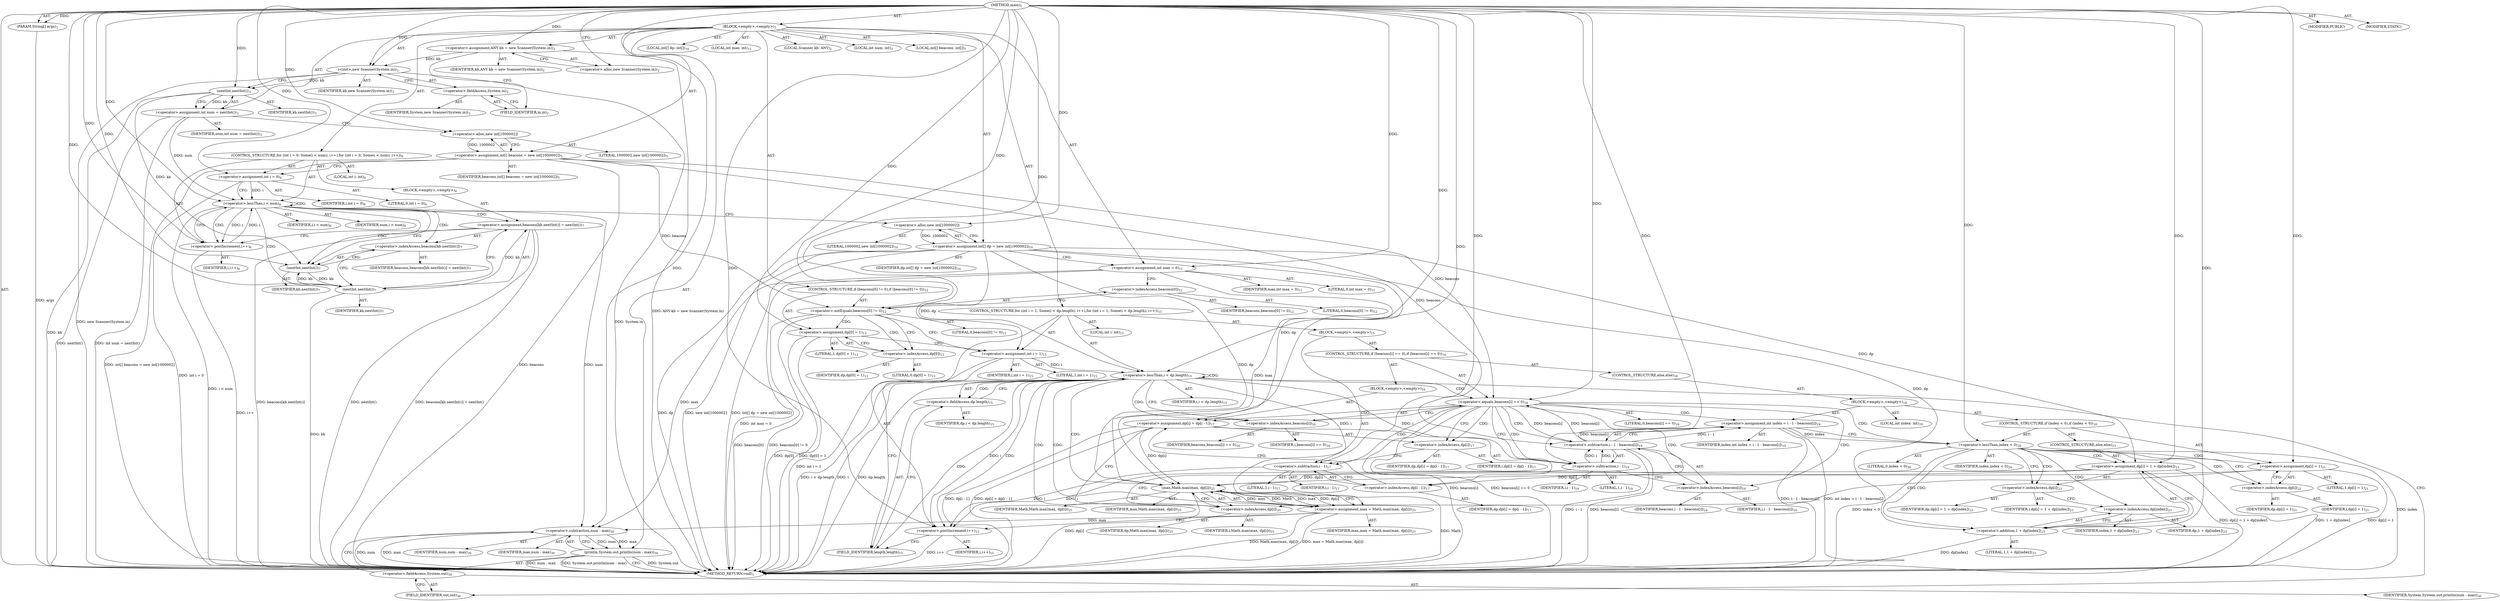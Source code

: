 digraph "main" {  
"19" [label = <(METHOD,main)<SUB>1</SUB>> ]
"20" [label = <(PARAM,String[] args)<SUB>1</SUB>> ]
"21" [label = <(BLOCK,&lt;empty&gt;,&lt;empty&gt;)<SUB>1</SUB>> ]
"4" [label = <(LOCAL,Scanner kb: ANY)<SUB>2</SUB>> ]
"22" [label = <(&lt;operator&gt;.assignment,ANY kb = new Scanner(System.in))<SUB>2</SUB>> ]
"23" [label = <(IDENTIFIER,kb,ANY kb = new Scanner(System.in))<SUB>2</SUB>> ]
"24" [label = <(&lt;operator&gt;.alloc,new Scanner(System.in))<SUB>2</SUB>> ]
"25" [label = <(&lt;init&gt;,new Scanner(System.in))<SUB>2</SUB>> ]
"3" [label = <(IDENTIFIER,kb,new Scanner(System.in))<SUB>2</SUB>> ]
"26" [label = <(&lt;operator&gt;.fieldAccess,System.in)<SUB>2</SUB>> ]
"27" [label = <(IDENTIFIER,System,new Scanner(System.in))<SUB>2</SUB>> ]
"28" [label = <(FIELD_IDENTIFIER,in,in)<SUB>2</SUB>> ]
"29" [label = <(LOCAL,int num: int)<SUB>3</SUB>> ]
"30" [label = <(&lt;operator&gt;.assignment,int num = nextInt())<SUB>3</SUB>> ]
"31" [label = <(IDENTIFIER,num,int num = nextInt())<SUB>3</SUB>> ]
"32" [label = <(nextInt,nextInt())<SUB>3</SUB>> ]
"33" [label = <(IDENTIFIER,kb,nextInt())<SUB>3</SUB>> ]
"34" [label = <(LOCAL,int[] beacons: int[])<SUB>5</SUB>> ]
"35" [label = <(&lt;operator&gt;.assignment,int[] beacons = new int[1000002])<SUB>5</SUB>> ]
"36" [label = <(IDENTIFIER,beacons,int[] beacons = new int[1000002])<SUB>5</SUB>> ]
"37" [label = <(&lt;operator&gt;.alloc,new int[1000002])> ]
"38" [label = <(LITERAL,1000002,new int[1000002])<SUB>5</SUB>> ]
"39" [label = <(CONTROL_STRUCTURE,for (int i = 0; Some(i &lt; num); i++),for (int i = 0; Some(i &lt; num); i++))<SUB>6</SUB>> ]
"40" [label = <(LOCAL,int i: int)<SUB>6</SUB>> ]
"41" [label = <(&lt;operator&gt;.assignment,int i = 0)<SUB>6</SUB>> ]
"42" [label = <(IDENTIFIER,i,int i = 0)<SUB>6</SUB>> ]
"43" [label = <(LITERAL,0,int i = 0)<SUB>6</SUB>> ]
"44" [label = <(&lt;operator&gt;.lessThan,i &lt; num)<SUB>6</SUB>> ]
"45" [label = <(IDENTIFIER,i,i &lt; num)<SUB>6</SUB>> ]
"46" [label = <(IDENTIFIER,num,i &lt; num)<SUB>6</SUB>> ]
"47" [label = <(&lt;operator&gt;.postIncrement,i++)<SUB>6</SUB>> ]
"48" [label = <(IDENTIFIER,i,i++)<SUB>6</SUB>> ]
"49" [label = <(BLOCK,&lt;empty&gt;,&lt;empty&gt;)<SUB>6</SUB>> ]
"50" [label = <(&lt;operator&gt;.assignment,beacons[kb.nextInt()] = nextInt())<SUB>7</SUB>> ]
"51" [label = <(&lt;operator&gt;.indexAccess,beacons[kb.nextInt()])<SUB>7</SUB>> ]
"52" [label = <(IDENTIFIER,beacons,beacons[kb.nextInt()] = nextInt())<SUB>7</SUB>> ]
"53" [label = <(nextInt,nextInt())<SUB>7</SUB>> ]
"54" [label = <(IDENTIFIER,kb,nextInt())<SUB>7</SUB>> ]
"55" [label = <(nextInt,nextInt())<SUB>7</SUB>> ]
"56" [label = <(IDENTIFIER,kb,nextInt())<SUB>7</SUB>> ]
"57" [label = <(LOCAL,int[] dp: int[])<SUB>10</SUB>> ]
"58" [label = <(&lt;operator&gt;.assignment,int[] dp = new int[1000002])<SUB>10</SUB>> ]
"59" [label = <(IDENTIFIER,dp,int[] dp = new int[1000002])<SUB>10</SUB>> ]
"60" [label = <(&lt;operator&gt;.alloc,new int[1000002])> ]
"61" [label = <(LITERAL,1000002,new int[1000002])<SUB>10</SUB>> ]
"62" [label = <(LOCAL,int max: int)<SUB>11</SUB>> ]
"63" [label = <(&lt;operator&gt;.assignment,int max = 0)<SUB>11</SUB>> ]
"64" [label = <(IDENTIFIER,max,int max = 0)<SUB>11</SUB>> ]
"65" [label = <(LITERAL,0,int max = 0)<SUB>11</SUB>> ]
"66" [label = <(CONTROL_STRUCTURE,if (beacons[0] != 0),if (beacons[0] != 0))<SUB>12</SUB>> ]
"67" [label = <(&lt;operator&gt;.notEquals,beacons[0] != 0)<SUB>12</SUB>> ]
"68" [label = <(&lt;operator&gt;.indexAccess,beacons[0])<SUB>12</SUB>> ]
"69" [label = <(IDENTIFIER,beacons,beacons[0] != 0)<SUB>12</SUB>> ]
"70" [label = <(LITERAL,0,beacons[0] != 0)<SUB>12</SUB>> ]
"71" [label = <(LITERAL,0,beacons[0] != 0)<SUB>12</SUB>> ]
"72" [label = <(&lt;operator&gt;.assignment,dp[0] = 1)<SUB>13</SUB>> ]
"73" [label = <(&lt;operator&gt;.indexAccess,dp[0])<SUB>13</SUB>> ]
"74" [label = <(IDENTIFIER,dp,dp[0] = 1)<SUB>13</SUB>> ]
"75" [label = <(LITERAL,0,dp[0] = 1)<SUB>13</SUB>> ]
"76" [label = <(LITERAL,1,dp[0] = 1)<SUB>13</SUB>> ]
"77" [label = <(CONTROL_STRUCTURE,for (int i = 1; Some(i &lt; dp.length); i++),for (int i = 1; Some(i &lt; dp.length); i++))<SUB>15</SUB>> ]
"78" [label = <(LOCAL,int i: int)<SUB>15</SUB>> ]
"79" [label = <(&lt;operator&gt;.assignment,int i = 1)<SUB>15</SUB>> ]
"80" [label = <(IDENTIFIER,i,int i = 1)<SUB>15</SUB>> ]
"81" [label = <(LITERAL,1,int i = 1)<SUB>15</SUB>> ]
"82" [label = <(&lt;operator&gt;.lessThan,i &lt; dp.length)<SUB>15</SUB>> ]
"83" [label = <(IDENTIFIER,i,i &lt; dp.length)<SUB>15</SUB>> ]
"84" [label = <(&lt;operator&gt;.fieldAccess,dp.length)<SUB>15</SUB>> ]
"85" [label = <(IDENTIFIER,dp,i &lt; dp.length)<SUB>15</SUB>> ]
"86" [label = <(FIELD_IDENTIFIER,length,length)<SUB>15</SUB>> ]
"87" [label = <(&lt;operator&gt;.postIncrement,i++)<SUB>15</SUB>> ]
"88" [label = <(IDENTIFIER,i,i++)<SUB>15</SUB>> ]
"89" [label = <(BLOCK,&lt;empty&gt;,&lt;empty&gt;)<SUB>15</SUB>> ]
"90" [label = <(CONTROL_STRUCTURE,if (beacons[i] == 0),if (beacons[i] == 0))<SUB>16</SUB>> ]
"91" [label = <(&lt;operator&gt;.equals,beacons[i] == 0)<SUB>16</SUB>> ]
"92" [label = <(&lt;operator&gt;.indexAccess,beacons[i])<SUB>16</SUB>> ]
"93" [label = <(IDENTIFIER,beacons,beacons[i] == 0)<SUB>16</SUB>> ]
"94" [label = <(IDENTIFIER,i,beacons[i] == 0)<SUB>16</SUB>> ]
"95" [label = <(LITERAL,0,beacons[i] == 0)<SUB>16</SUB>> ]
"96" [label = <(BLOCK,&lt;empty&gt;,&lt;empty&gt;)<SUB>16</SUB>> ]
"97" [label = <(&lt;operator&gt;.assignment,dp[i] = dp[i - 1])<SUB>17</SUB>> ]
"98" [label = <(&lt;operator&gt;.indexAccess,dp[i])<SUB>17</SUB>> ]
"99" [label = <(IDENTIFIER,dp,dp[i] = dp[i - 1])<SUB>17</SUB>> ]
"100" [label = <(IDENTIFIER,i,dp[i] = dp[i - 1])<SUB>17</SUB>> ]
"101" [label = <(&lt;operator&gt;.indexAccess,dp[i - 1])<SUB>17</SUB>> ]
"102" [label = <(IDENTIFIER,dp,dp[i] = dp[i - 1])<SUB>17</SUB>> ]
"103" [label = <(&lt;operator&gt;.subtraction,i - 1)<SUB>17</SUB>> ]
"104" [label = <(IDENTIFIER,i,i - 1)<SUB>17</SUB>> ]
"105" [label = <(LITERAL,1,i - 1)<SUB>17</SUB>> ]
"106" [label = <(CONTROL_STRUCTURE,else,else)<SUB>18</SUB>> ]
"107" [label = <(BLOCK,&lt;empty&gt;,&lt;empty&gt;)<SUB>18</SUB>> ]
"108" [label = <(LOCAL,int index: int)<SUB>19</SUB>> ]
"109" [label = <(&lt;operator&gt;.assignment,int index = i - 1 - beacons[i])<SUB>19</SUB>> ]
"110" [label = <(IDENTIFIER,index,int index = i - 1 - beacons[i])<SUB>19</SUB>> ]
"111" [label = <(&lt;operator&gt;.subtraction,i - 1 - beacons[i])<SUB>19</SUB>> ]
"112" [label = <(&lt;operator&gt;.subtraction,i - 1)<SUB>19</SUB>> ]
"113" [label = <(IDENTIFIER,i,i - 1)<SUB>19</SUB>> ]
"114" [label = <(LITERAL,1,i - 1)<SUB>19</SUB>> ]
"115" [label = <(&lt;operator&gt;.indexAccess,beacons[i])<SUB>19</SUB>> ]
"116" [label = <(IDENTIFIER,beacons,i - 1 - beacons[i])<SUB>19</SUB>> ]
"117" [label = <(IDENTIFIER,i,i - 1 - beacons[i])<SUB>19</SUB>> ]
"118" [label = <(CONTROL_STRUCTURE,if (index &lt; 0),if (index &lt; 0))<SUB>20</SUB>> ]
"119" [label = <(&lt;operator&gt;.lessThan,index &lt; 0)<SUB>20</SUB>> ]
"120" [label = <(IDENTIFIER,index,index &lt; 0)<SUB>20</SUB>> ]
"121" [label = <(LITERAL,0,index &lt; 0)<SUB>20</SUB>> ]
"122" [label = <(&lt;operator&gt;.assignment,dp[i] = 1)<SUB>21</SUB>> ]
"123" [label = <(&lt;operator&gt;.indexAccess,dp[i])<SUB>21</SUB>> ]
"124" [label = <(IDENTIFIER,dp,dp[i] = 1)<SUB>21</SUB>> ]
"125" [label = <(IDENTIFIER,i,dp[i] = 1)<SUB>21</SUB>> ]
"126" [label = <(LITERAL,1,dp[i] = 1)<SUB>21</SUB>> ]
"127" [label = <(CONTROL_STRUCTURE,else,else)<SUB>23</SUB>> ]
"128" [label = <(&lt;operator&gt;.assignment,dp[i] = 1 + dp[index])<SUB>23</SUB>> ]
"129" [label = <(&lt;operator&gt;.indexAccess,dp[i])<SUB>23</SUB>> ]
"130" [label = <(IDENTIFIER,dp,dp[i] = 1 + dp[index])<SUB>23</SUB>> ]
"131" [label = <(IDENTIFIER,i,dp[i] = 1 + dp[index])<SUB>23</SUB>> ]
"132" [label = <(&lt;operator&gt;.addition,1 + dp[index])<SUB>23</SUB>> ]
"133" [label = <(LITERAL,1,1 + dp[index])<SUB>23</SUB>> ]
"134" [label = <(&lt;operator&gt;.indexAccess,dp[index])<SUB>23</SUB>> ]
"135" [label = <(IDENTIFIER,dp,1 + dp[index])<SUB>23</SUB>> ]
"136" [label = <(IDENTIFIER,index,1 + dp[index])<SUB>23</SUB>> ]
"137" [label = <(&lt;operator&gt;.assignment,max = Math.max(max, dp[i]))<SUB>25</SUB>> ]
"138" [label = <(IDENTIFIER,max,max = Math.max(max, dp[i]))<SUB>25</SUB>> ]
"139" [label = <(max,Math.max(max, dp[i]))<SUB>25</SUB>> ]
"140" [label = <(IDENTIFIER,Math,Math.max(max, dp[i]))<SUB>25</SUB>> ]
"141" [label = <(IDENTIFIER,max,Math.max(max, dp[i]))<SUB>25</SUB>> ]
"142" [label = <(&lt;operator&gt;.indexAccess,dp[i])<SUB>25</SUB>> ]
"143" [label = <(IDENTIFIER,dp,Math.max(max, dp[i]))<SUB>25</SUB>> ]
"144" [label = <(IDENTIFIER,i,Math.max(max, dp[i]))<SUB>25</SUB>> ]
"145" [label = <(println,System.out.println(num - max))<SUB>30</SUB>> ]
"146" [label = <(&lt;operator&gt;.fieldAccess,System.out)<SUB>30</SUB>> ]
"147" [label = <(IDENTIFIER,System,System.out.println(num - max))<SUB>30</SUB>> ]
"148" [label = <(FIELD_IDENTIFIER,out,out)<SUB>30</SUB>> ]
"149" [label = <(&lt;operator&gt;.subtraction,num - max)<SUB>30</SUB>> ]
"150" [label = <(IDENTIFIER,num,num - max)<SUB>30</SUB>> ]
"151" [label = <(IDENTIFIER,max,num - max)<SUB>30</SUB>> ]
"152" [label = <(MODIFIER,PUBLIC)> ]
"153" [label = <(MODIFIER,STATIC)> ]
"154" [label = <(METHOD_RETURN,void)<SUB>1</SUB>> ]
  "19" -> "20"  [ label = "AST: "] 
  "19" -> "21"  [ label = "AST: "] 
  "19" -> "152"  [ label = "AST: "] 
  "19" -> "153"  [ label = "AST: "] 
  "19" -> "154"  [ label = "AST: "] 
  "21" -> "4"  [ label = "AST: "] 
  "21" -> "22"  [ label = "AST: "] 
  "21" -> "25"  [ label = "AST: "] 
  "21" -> "29"  [ label = "AST: "] 
  "21" -> "30"  [ label = "AST: "] 
  "21" -> "34"  [ label = "AST: "] 
  "21" -> "35"  [ label = "AST: "] 
  "21" -> "39"  [ label = "AST: "] 
  "21" -> "57"  [ label = "AST: "] 
  "21" -> "58"  [ label = "AST: "] 
  "21" -> "62"  [ label = "AST: "] 
  "21" -> "63"  [ label = "AST: "] 
  "21" -> "66"  [ label = "AST: "] 
  "21" -> "77"  [ label = "AST: "] 
  "21" -> "145"  [ label = "AST: "] 
  "22" -> "23"  [ label = "AST: "] 
  "22" -> "24"  [ label = "AST: "] 
  "25" -> "3"  [ label = "AST: "] 
  "25" -> "26"  [ label = "AST: "] 
  "26" -> "27"  [ label = "AST: "] 
  "26" -> "28"  [ label = "AST: "] 
  "30" -> "31"  [ label = "AST: "] 
  "30" -> "32"  [ label = "AST: "] 
  "32" -> "33"  [ label = "AST: "] 
  "35" -> "36"  [ label = "AST: "] 
  "35" -> "37"  [ label = "AST: "] 
  "37" -> "38"  [ label = "AST: "] 
  "39" -> "40"  [ label = "AST: "] 
  "39" -> "41"  [ label = "AST: "] 
  "39" -> "44"  [ label = "AST: "] 
  "39" -> "47"  [ label = "AST: "] 
  "39" -> "49"  [ label = "AST: "] 
  "41" -> "42"  [ label = "AST: "] 
  "41" -> "43"  [ label = "AST: "] 
  "44" -> "45"  [ label = "AST: "] 
  "44" -> "46"  [ label = "AST: "] 
  "47" -> "48"  [ label = "AST: "] 
  "49" -> "50"  [ label = "AST: "] 
  "50" -> "51"  [ label = "AST: "] 
  "50" -> "55"  [ label = "AST: "] 
  "51" -> "52"  [ label = "AST: "] 
  "51" -> "53"  [ label = "AST: "] 
  "53" -> "54"  [ label = "AST: "] 
  "55" -> "56"  [ label = "AST: "] 
  "58" -> "59"  [ label = "AST: "] 
  "58" -> "60"  [ label = "AST: "] 
  "60" -> "61"  [ label = "AST: "] 
  "63" -> "64"  [ label = "AST: "] 
  "63" -> "65"  [ label = "AST: "] 
  "66" -> "67"  [ label = "AST: "] 
  "66" -> "72"  [ label = "AST: "] 
  "67" -> "68"  [ label = "AST: "] 
  "67" -> "71"  [ label = "AST: "] 
  "68" -> "69"  [ label = "AST: "] 
  "68" -> "70"  [ label = "AST: "] 
  "72" -> "73"  [ label = "AST: "] 
  "72" -> "76"  [ label = "AST: "] 
  "73" -> "74"  [ label = "AST: "] 
  "73" -> "75"  [ label = "AST: "] 
  "77" -> "78"  [ label = "AST: "] 
  "77" -> "79"  [ label = "AST: "] 
  "77" -> "82"  [ label = "AST: "] 
  "77" -> "87"  [ label = "AST: "] 
  "77" -> "89"  [ label = "AST: "] 
  "79" -> "80"  [ label = "AST: "] 
  "79" -> "81"  [ label = "AST: "] 
  "82" -> "83"  [ label = "AST: "] 
  "82" -> "84"  [ label = "AST: "] 
  "84" -> "85"  [ label = "AST: "] 
  "84" -> "86"  [ label = "AST: "] 
  "87" -> "88"  [ label = "AST: "] 
  "89" -> "90"  [ label = "AST: "] 
  "89" -> "137"  [ label = "AST: "] 
  "90" -> "91"  [ label = "AST: "] 
  "90" -> "96"  [ label = "AST: "] 
  "90" -> "106"  [ label = "AST: "] 
  "91" -> "92"  [ label = "AST: "] 
  "91" -> "95"  [ label = "AST: "] 
  "92" -> "93"  [ label = "AST: "] 
  "92" -> "94"  [ label = "AST: "] 
  "96" -> "97"  [ label = "AST: "] 
  "97" -> "98"  [ label = "AST: "] 
  "97" -> "101"  [ label = "AST: "] 
  "98" -> "99"  [ label = "AST: "] 
  "98" -> "100"  [ label = "AST: "] 
  "101" -> "102"  [ label = "AST: "] 
  "101" -> "103"  [ label = "AST: "] 
  "103" -> "104"  [ label = "AST: "] 
  "103" -> "105"  [ label = "AST: "] 
  "106" -> "107"  [ label = "AST: "] 
  "107" -> "108"  [ label = "AST: "] 
  "107" -> "109"  [ label = "AST: "] 
  "107" -> "118"  [ label = "AST: "] 
  "109" -> "110"  [ label = "AST: "] 
  "109" -> "111"  [ label = "AST: "] 
  "111" -> "112"  [ label = "AST: "] 
  "111" -> "115"  [ label = "AST: "] 
  "112" -> "113"  [ label = "AST: "] 
  "112" -> "114"  [ label = "AST: "] 
  "115" -> "116"  [ label = "AST: "] 
  "115" -> "117"  [ label = "AST: "] 
  "118" -> "119"  [ label = "AST: "] 
  "118" -> "122"  [ label = "AST: "] 
  "118" -> "127"  [ label = "AST: "] 
  "119" -> "120"  [ label = "AST: "] 
  "119" -> "121"  [ label = "AST: "] 
  "122" -> "123"  [ label = "AST: "] 
  "122" -> "126"  [ label = "AST: "] 
  "123" -> "124"  [ label = "AST: "] 
  "123" -> "125"  [ label = "AST: "] 
  "127" -> "128"  [ label = "AST: "] 
  "128" -> "129"  [ label = "AST: "] 
  "128" -> "132"  [ label = "AST: "] 
  "129" -> "130"  [ label = "AST: "] 
  "129" -> "131"  [ label = "AST: "] 
  "132" -> "133"  [ label = "AST: "] 
  "132" -> "134"  [ label = "AST: "] 
  "134" -> "135"  [ label = "AST: "] 
  "134" -> "136"  [ label = "AST: "] 
  "137" -> "138"  [ label = "AST: "] 
  "137" -> "139"  [ label = "AST: "] 
  "139" -> "140"  [ label = "AST: "] 
  "139" -> "141"  [ label = "AST: "] 
  "139" -> "142"  [ label = "AST: "] 
  "142" -> "143"  [ label = "AST: "] 
  "142" -> "144"  [ label = "AST: "] 
  "145" -> "146"  [ label = "AST: "] 
  "145" -> "149"  [ label = "AST: "] 
  "146" -> "147"  [ label = "AST: "] 
  "146" -> "148"  [ label = "AST: "] 
  "149" -> "150"  [ label = "AST: "] 
  "149" -> "151"  [ label = "AST: "] 
  "22" -> "28"  [ label = "CFG: "] 
  "25" -> "32"  [ label = "CFG: "] 
  "30" -> "37"  [ label = "CFG: "] 
  "35" -> "41"  [ label = "CFG: "] 
  "58" -> "63"  [ label = "CFG: "] 
  "63" -> "68"  [ label = "CFG: "] 
  "145" -> "154"  [ label = "CFG: "] 
  "24" -> "22"  [ label = "CFG: "] 
  "26" -> "25"  [ label = "CFG: "] 
  "32" -> "30"  [ label = "CFG: "] 
  "37" -> "35"  [ label = "CFG: "] 
  "41" -> "44"  [ label = "CFG: "] 
  "44" -> "53"  [ label = "CFG: "] 
  "44" -> "60"  [ label = "CFG: "] 
  "47" -> "44"  [ label = "CFG: "] 
  "60" -> "58"  [ label = "CFG: "] 
  "67" -> "73"  [ label = "CFG: "] 
  "67" -> "79"  [ label = "CFG: "] 
  "72" -> "79"  [ label = "CFG: "] 
  "79" -> "86"  [ label = "CFG: "] 
  "82" -> "92"  [ label = "CFG: "] 
  "82" -> "148"  [ label = "CFG: "] 
  "87" -> "86"  [ label = "CFG: "] 
  "146" -> "149"  [ label = "CFG: "] 
  "149" -> "145"  [ label = "CFG: "] 
  "28" -> "26"  [ label = "CFG: "] 
  "50" -> "47"  [ label = "CFG: "] 
  "68" -> "67"  [ label = "CFG: "] 
  "73" -> "72"  [ label = "CFG: "] 
  "84" -> "82"  [ label = "CFG: "] 
  "137" -> "87"  [ label = "CFG: "] 
  "148" -> "146"  [ label = "CFG: "] 
  "51" -> "55"  [ label = "CFG: "] 
  "55" -> "50"  [ label = "CFG: "] 
  "86" -> "84"  [ label = "CFG: "] 
  "91" -> "98"  [ label = "CFG: "] 
  "91" -> "112"  [ label = "CFG: "] 
  "139" -> "137"  [ label = "CFG: "] 
  "53" -> "51"  [ label = "CFG: "] 
  "92" -> "91"  [ label = "CFG: "] 
  "97" -> "142"  [ label = "CFG: "] 
  "142" -> "139"  [ label = "CFG: "] 
  "98" -> "103"  [ label = "CFG: "] 
  "101" -> "97"  [ label = "CFG: "] 
  "109" -> "119"  [ label = "CFG: "] 
  "103" -> "101"  [ label = "CFG: "] 
  "111" -> "109"  [ label = "CFG: "] 
  "119" -> "123"  [ label = "CFG: "] 
  "119" -> "129"  [ label = "CFG: "] 
  "122" -> "142"  [ label = "CFG: "] 
  "112" -> "115"  [ label = "CFG: "] 
  "115" -> "111"  [ label = "CFG: "] 
  "123" -> "122"  [ label = "CFG: "] 
  "128" -> "142"  [ label = "CFG: "] 
  "129" -> "134"  [ label = "CFG: "] 
  "132" -> "128"  [ label = "CFG: "] 
  "134" -> "132"  [ label = "CFG: "] 
  "19" -> "24"  [ label = "CFG: "] 
  "20" -> "154"  [ label = "DDG: args"] 
  "22" -> "154"  [ label = "DDG: ANY kb = new Scanner(System.in)"] 
  "25" -> "154"  [ label = "DDG: System.in"] 
  "25" -> "154"  [ label = "DDG: new Scanner(System.in)"] 
  "32" -> "154"  [ label = "DDG: kb"] 
  "30" -> "154"  [ label = "DDG: nextInt()"] 
  "30" -> "154"  [ label = "DDG: int num = nextInt()"] 
  "35" -> "154"  [ label = "DDG: beacons"] 
  "35" -> "154"  [ label = "DDG: int[] beacons = new int[1000002]"] 
  "41" -> "154"  [ label = "DDG: int i = 0"] 
  "44" -> "154"  [ label = "DDG: i &lt; num"] 
  "58" -> "154"  [ label = "DDG: dp"] 
  "58" -> "154"  [ label = "DDG: new int[1000002]"] 
  "58" -> "154"  [ label = "DDG: int[] dp = new int[1000002]"] 
  "63" -> "154"  [ label = "DDG: int max = 0"] 
  "67" -> "154"  [ label = "DDG: beacons[0]"] 
  "67" -> "154"  [ label = "DDG: beacons[0] != 0"] 
  "72" -> "154"  [ label = "DDG: dp[0]"] 
  "72" -> "154"  [ label = "DDG: dp[0] = 1"] 
  "79" -> "154"  [ label = "DDG: int i = 1"] 
  "82" -> "154"  [ label = "DDG: i"] 
  "82" -> "154"  [ label = "DDG: dp.length"] 
  "82" -> "154"  [ label = "DDG: i &lt; dp.length"] 
  "145" -> "154"  [ label = "DDG: System.out"] 
  "149" -> "154"  [ label = "DDG: num"] 
  "149" -> "154"  [ label = "DDG: max"] 
  "145" -> "154"  [ label = "DDG: num - max"] 
  "145" -> "154"  [ label = "DDG: System.out.println(num - max)"] 
  "91" -> "154"  [ label = "DDG: beacons[i]"] 
  "91" -> "154"  [ label = "DDG: beacons[i] == 0"] 
  "111" -> "154"  [ label = "DDG: i - 1"] 
  "111" -> "154"  [ label = "DDG: beacons[i]"] 
  "109" -> "154"  [ label = "DDG: i - 1 - beacons[i]"] 
  "109" -> "154"  [ label = "DDG: int index = i - 1 - beacons[i]"] 
  "119" -> "154"  [ label = "DDG: index"] 
  "119" -> "154"  [ label = "DDG: index &lt; 0"] 
  "132" -> "154"  [ label = "DDG: dp[index]"] 
  "128" -> "154"  [ label = "DDG: 1 + dp[index]"] 
  "128" -> "154"  [ label = "DDG: dp[i] = 1 + dp[index]"] 
  "122" -> "154"  [ label = "DDG: dp[i] = 1"] 
  "97" -> "154"  [ label = "DDG: dp[i - 1]"] 
  "97" -> "154"  [ label = "DDG: dp[i] = dp[i - 1]"] 
  "139" -> "154"  [ label = "DDG: dp[i]"] 
  "137" -> "154"  [ label = "DDG: Math.max(max, dp[i])"] 
  "137" -> "154"  [ label = "DDG: max = Math.max(max, dp[i])"] 
  "87" -> "154"  [ label = "DDG: i++"] 
  "50" -> "154"  [ label = "DDG: beacons[kb.nextInt()]"] 
  "55" -> "154"  [ label = "DDG: kb"] 
  "50" -> "154"  [ label = "DDG: nextInt()"] 
  "50" -> "154"  [ label = "DDG: beacons[kb.nextInt()] = nextInt()"] 
  "47" -> "154"  [ label = "DDG: i++"] 
  "139" -> "154"  [ label = "DDG: Math"] 
  "19" -> "20"  [ label = "DDG: "] 
  "19" -> "22"  [ label = "DDG: "] 
  "32" -> "30"  [ label = "DDG: kb"] 
  "37" -> "35"  [ label = "DDG: 1000002"] 
  "60" -> "58"  [ label = "DDG: 1000002"] 
  "19" -> "63"  [ label = "DDG: "] 
  "22" -> "25"  [ label = "DDG: kb"] 
  "19" -> "25"  [ label = "DDG: "] 
  "19" -> "41"  [ label = "DDG: "] 
  "19" -> "72"  [ label = "DDG: "] 
  "19" -> "79"  [ label = "DDG: "] 
  "149" -> "145"  [ label = "DDG: num"] 
  "149" -> "145"  [ label = "DDG: max"] 
  "25" -> "32"  [ label = "DDG: kb"] 
  "19" -> "32"  [ label = "DDG: "] 
  "19" -> "37"  [ label = "DDG: "] 
  "41" -> "44"  [ label = "DDG: i"] 
  "47" -> "44"  [ label = "DDG: i"] 
  "19" -> "44"  [ label = "DDG: "] 
  "30" -> "44"  [ label = "DDG: num"] 
  "44" -> "47"  [ label = "DDG: i"] 
  "19" -> "47"  [ label = "DDG: "] 
  "55" -> "50"  [ label = "DDG: kb"] 
  "19" -> "60"  [ label = "DDG: "] 
  "35" -> "67"  [ label = "DDG: beacons"] 
  "19" -> "67"  [ label = "DDG: "] 
  "79" -> "82"  [ label = "DDG: i"] 
  "87" -> "82"  [ label = "DDG: i"] 
  "19" -> "82"  [ label = "DDG: "] 
  "58" -> "82"  [ label = "DDG: dp"] 
  "112" -> "87"  [ label = "DDG: i"] 
  "103" -> "87"  [ label = "DDG: i"] 
  "19" -> "87"  [ label = "DDG: "] 
  "139" -> "137"  [ label = "DDG: Math"] 
  "139" -> "137"  [ label = "DDG: max"] 
  "139" -> "137"  [ label = "DDG: dp[i]"] 
  "44" -> "149"  [ label = "DDG: num"] 
  "19" -> "149"  [ label = "DDG: "] 
  "63" -> "149"  [ label = "DDG: max"] 
  "137" -> "149"  [ label = "DDG: max"] 
  "53" -> "55"  [ label = "DDG: kb"] 
  "19" -> "55"  [ label = "DDG: "] 
  "35" -> "91"  [ label = "DDG: beacons"] 
  "111" -> "91"  [ label = "DDG: beacons[i]"] 
  "19" -> "91"  [ label = "DDG: "] 
  "58" -> "97"  [ label = "DDG: dp"] 
  "19" -> "139"  [ label = "DDG: "] 
  "63" -> "139"  [ label = "DDG: max"] 
  "137" -> "139"  [ label = "DDG: max"] 
  "58" -> "139"  [ label = "DDG: dp"] 
  "128" -> "139"  [ label = "DDG: dp[i]"] 
  "122" -> "139"  [ label = "DDG: dp[i]"] 
  "97" -> "139"  [ label = "DDG: dp[i]"] 
  "32" -> "53"  [ label = "DDG: kb"] 
  "55" -> "53"  [ label = "DDG: kb"] 
  "19" -> "53"  [ label = "DDG: "] 
  "111" -> "109"  [ label = "DDG: i - 1"] 
  "111" -> "109"  [ label = "DDG: beacons[i]"] 
  "19" -> "122"  [ label = "DDG: "] 
  "82" -> "103"  [ label = "DDG: i"] 
  "19" -> "103"  [ label = "DDG: "] 
  "112" -> "111"  [ label = "DDG: i"] 
  "112" -> "111"  [ label = "DDG: 1"] 
  "35" -> "111"  [ label = "DDG: beacons"] 
  "91" -> "111"  [ label = "DDG: beacons[i]"] 
  "109" -> "119"  [ label = "DDG: index"] 
  "19" -> "119"  [ label = "DDG: "] 
  "19" -> "128"  [ label = "DDG: "] 
  "58" -> "128"  [ label = "DDG: dp"] 
  "82" -> "112"  [ label = "DDG: i"] 
  "19" -> "112"  [ label = "DDG: "] 
  "19" -> "132"  [ label = "DDG: "] 
  "58" -> "132"  [ label = "DDG: dp"] 
  "44" -> "47"  [ label = "CDG: "] 
  "44" -> "51"  [ label = "CDG: "] 
  "44" -> "50"  [ label = "CDG: "] 
  "44" -> "44"  [ label = "CDG: "] 
  "44" -> "53"  [ label = "CDG: "] 
  "44" -> "55"  [ label = "CDG: "] 
  "67" -> "73"  [ label = "CDG: "] 
  "67" -> "72"  [ label = "CDG: "] 
  "82" -> "84"  [ label = "CDG: "] 
  "82" -> "142"  [ label = "CDG: "] 
  "82" -> "92"  [ label = "CDG: "] 
  "82" -> "87"  [ label = "CDG: "] 
  "82" -> "91"  [ label = "CDG: "] 
  "82" -> "82"  [ label = "CDG: "] 
  "82" -> "137"  [ label = "CDG: "] 
  "82" -> "139"  [ label = "CDG: "] 
  "82" -> "86"  [ label = "CDG: "] 
  "91" -> "115"  [ label = "CDG: "] 
  "91" -> "98"  [ label = "CDG: "] 
  "91" -> "103"  [ label = "CDG: "] 
  "91" -> "119"  [ label = "CDG: "] 
  "91" -> "97"  [ label = "CDG: "] 
  "91" -> "112"  [ label = "CDG: "] 
  "91" -> "101"  [ label = "CDG: "] 
  "91" -> "111"  [ label = "CDG: "] 
  "91" -> "109"  [ label = "CDG: "] 
  "119" -> "122"  [ label = "CDG: "] 
  "119" -> "128"  [ label = "CDG: "] 
  "119" -> "132"  [ label = "CDG: "] 
  "119" -> "123"  [ label = "CDG: "] 
  "119" -> "129"  [ label = "CDG: "] 
  "119" -> "134"  [ label = "CDG: "] 
}
